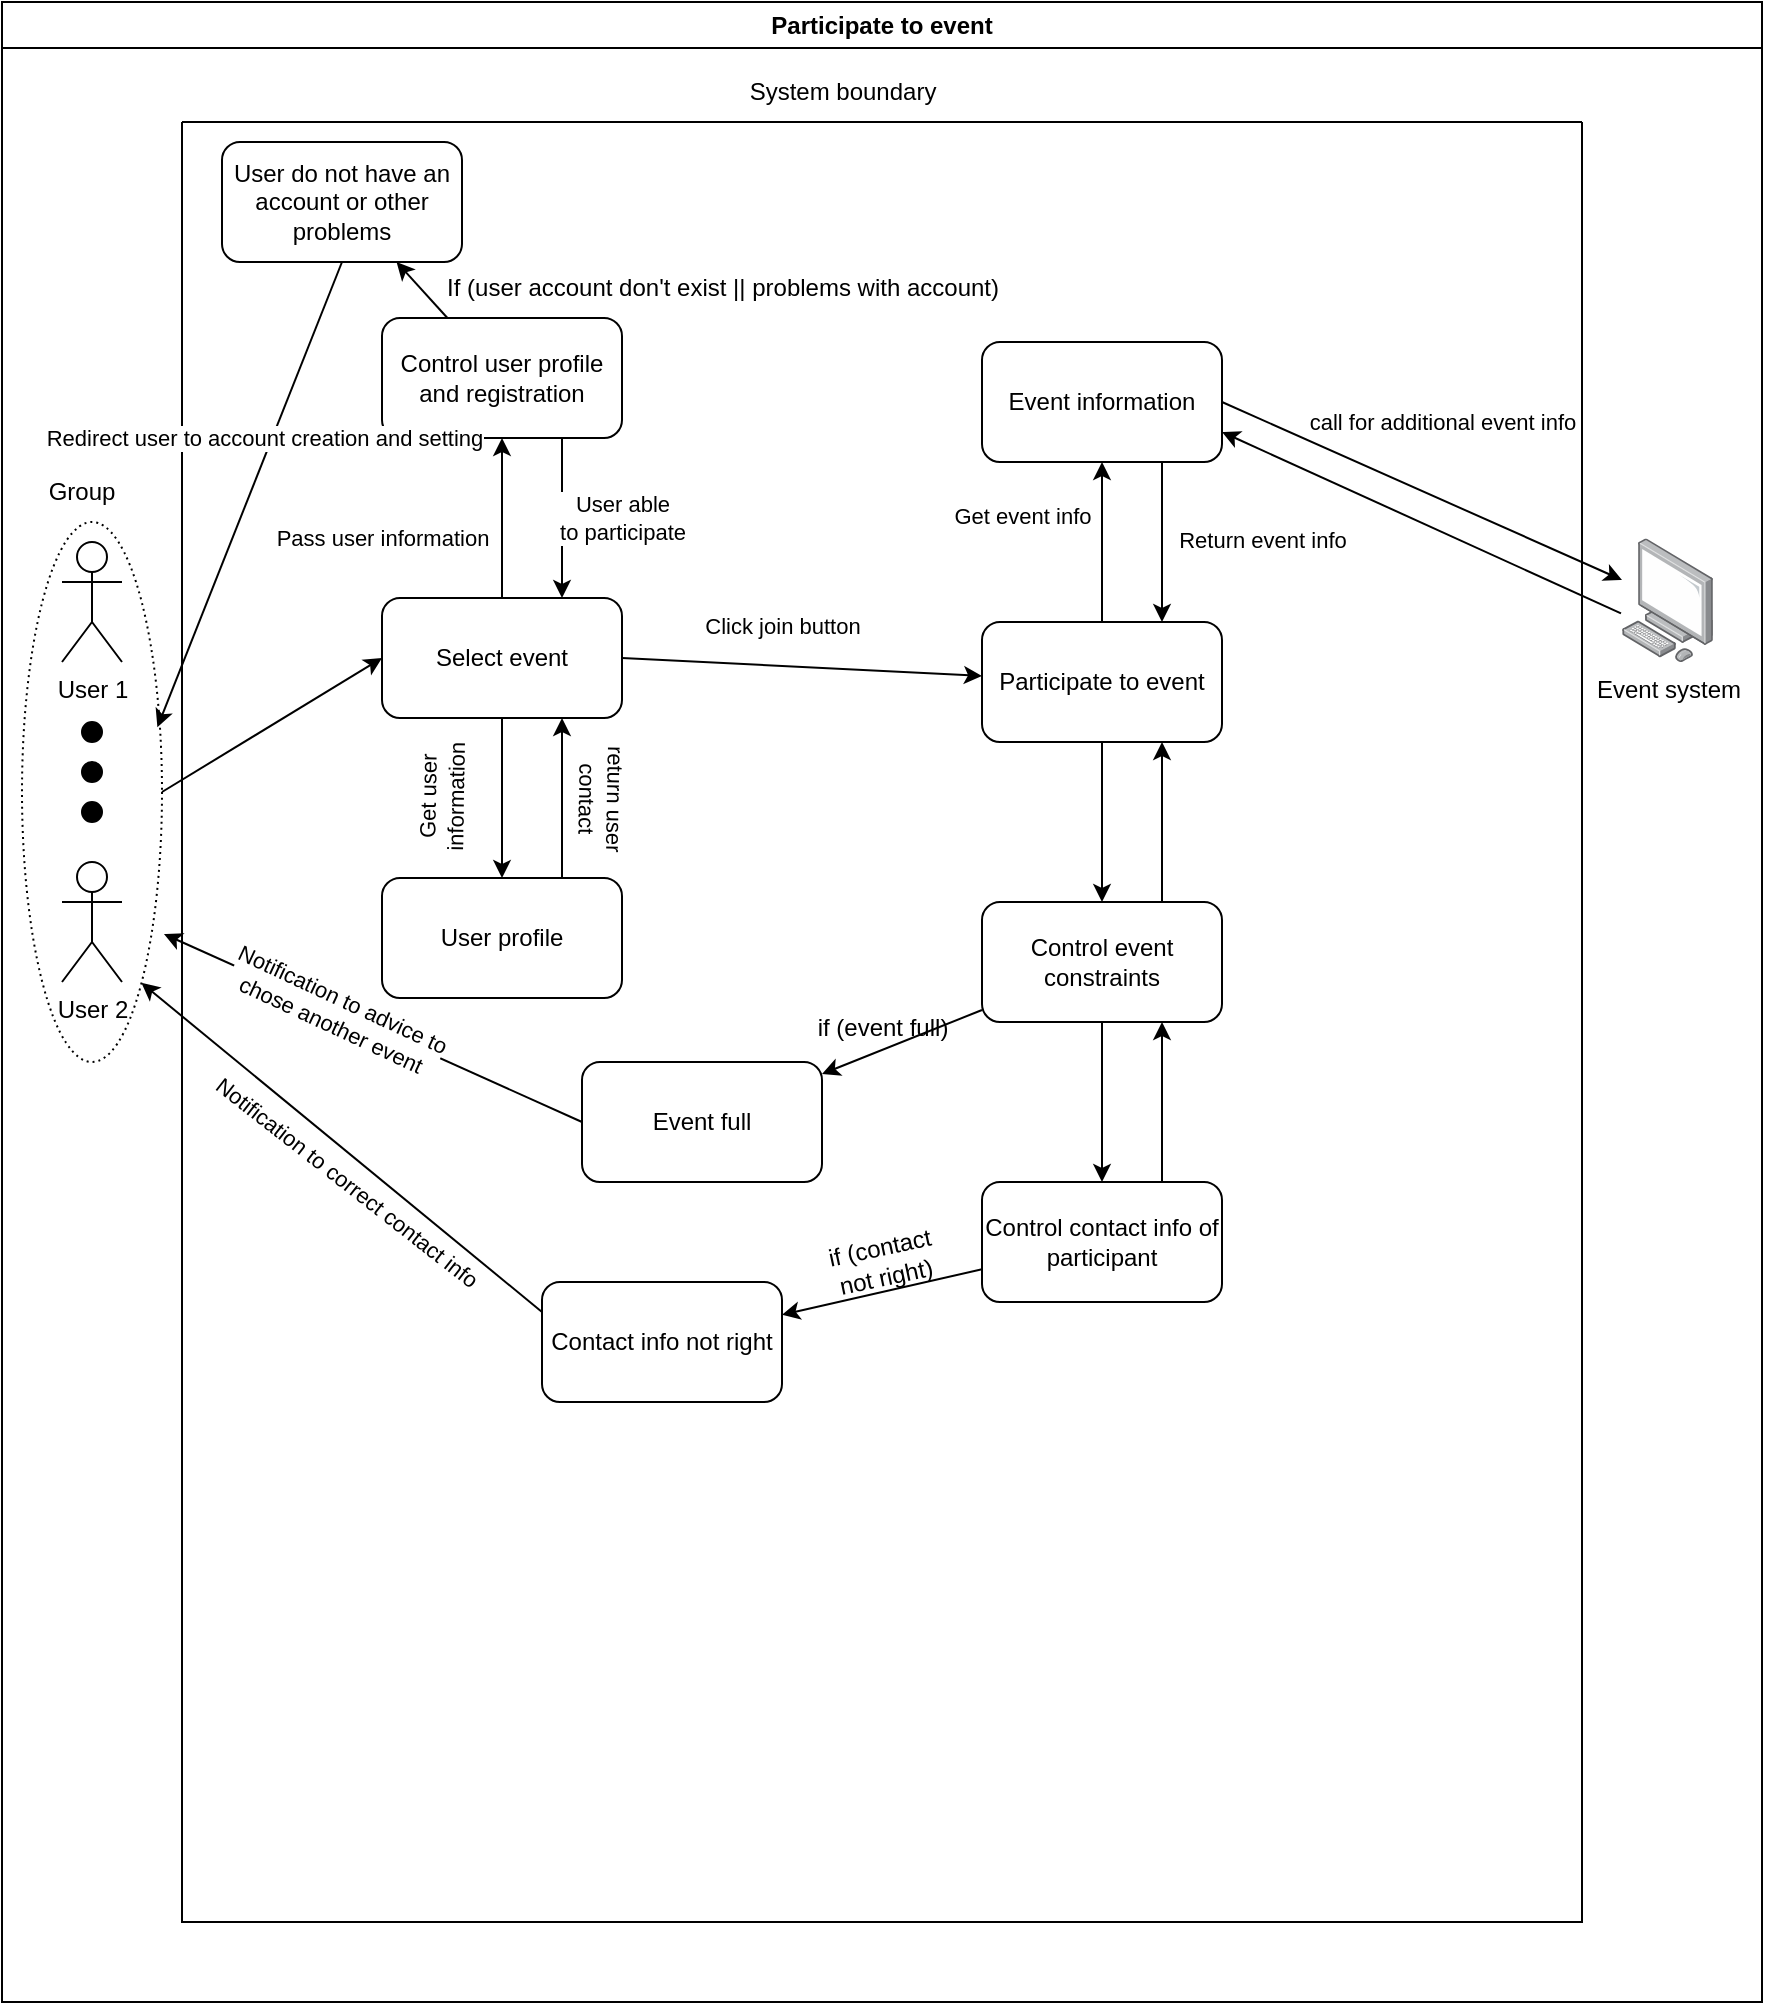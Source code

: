 <mxfile version="21.2.2" type="github">
  <diagram name="Pagina-1" id="0LB9FfLSfmmGYp-lagXw">
    <mxGraphModel dx="1221" dy="759" grid="1" gridSize="10" guides="1" tooltips="1" connect="1" arrows="1" fold="1" page="1" pageScale="1" pageWidth="827" pageHeight="1169" math="0" shadow="0">
      <root>
        <mxCell id="0" />
        <mxCell id="1" parent="0" />
        <mxCell id="jyjkLJiU4tbFKEdJ2gJg-1" value="Participate to event" style="swimlane;whiteSpace=wrap;html=1;" parent="1" vertex="1">
          <mxGeometry x="80" width="880" height="1000" as="geometry" />
        </mxCell>
        <mxCell id="jyjkLJiU4tbFKEdJ2gJg-6" value="" style="ellipse;whiteSpace=wrap;html=1;fillColor=none;dashed=1;dashPattern=1 2;" parent="jyjkLJiU4tbFKEdJ2gJg-1" vertex="1">
          <mxGeometry x="10" y="260" width="70" height="270" as="geometry" />
        </mxCell>
        <mxCell id="jyjkLJiU4tbFKEdJ2gJg-3" value="System boundary" style="text;html=1;align=center;verticalAlign=middle;resizable=0;points=[];autosize=1;strokeColor=none;fillColor=none;" parent="jyjkLJiU4tbFKEdJ2gJg-1" vertex="1">
          <mxGeometry x="360" y="30" width="120" height="30" as="geometry" />
        </mxCell>
        <mxCell id="jyjkLJiU4tbFKEdJ2gJg-4" value="User 2" style="shape=umlActor;verticalLabelPosition=bottom;verticalAlign=top;html=1;outlineConnect=0;" parent="jyjkLJiU4tbFKEdJ2gJg-1" vertex="1">
          <mxGeometry x="30" y="430" width="30" height="60" as="geometry" />
        </mxCell>
        <mxCell id="jyjkLJiU4tbFKEdJ2gJg-5" value="User 1" style="shape=umlActor;verticalLabelPosition=bottom;verticalAlign=top;html=1;outlineConnect=0;" parent="jyjkLJiU4tbFKEdJ2gJg-1" vertex="1">
          <mxGeometry x="30" y="270" width="30" height="60" as="geometry" />
        </mxCell>
        <mxCell id="jyjkLJiU4tbFKEdJ2gJg-7" value="" style="ellipse;whiteSpace=wrap;html=1;aspect=fixed;fillColor=#000000;" parent="jyjkLJiU4tbFKEdJ2gJg-1" vertex="1">
          <mxGeometry x="40" y="360" width="10" height="10" as="geometry" />
        </mxCell>
        <mxCell id="jyjkLJiU4tbFKEdJ2gJg-8" value="" style="ellipse;whiteSpace=wrap;html=1;aspect=fixed;fillColor=#000000;" parent="jyjkLJiU4tbFKEdJ2gJg-1" vertex="1">
          <mxGeometry x="40" y="380" width="10" height="10" as="geometry" />
        </mxCell>
        <mxCell id="jyjkLJiU4tbFKEdJ2gJg-9" value="" style="ellipse;whiteSpace=wrap;html=1;aspect=fixed;fillColor=#000000;" parent="jyjkLJiU4tbFKEdJ2gJg-1" vertex="1">
          <mxGeometry x="40" y="400" width="10" height="10" as="geometry" />
        </mxCell>
        <mxCell id="jyjkLJiU4tbFKEdJ2gJg-10" value="Group" style="text;html=1;strokeColor=none;fillColor=none;align=center;verticalAlign=middle;whiteSpace=wrap;rounded=0;" parent="jyjkLJiU4tbFKEdJ2gJg-1" vertex="1">
          <mxGeometry x="10" y="230" width="60" height="30" as="geometry" />
        </mxCell>
        <mxCell id="jyjkLJiU4tbFKEdJ2gJg-11" value="Event system" style="image;points=[];aspect=fixed;html=1;align=center;shadow=0;dashed=0;image=img/lib/allied_telesis/computer_and_terminals/Personal_Computer.svg;" parent="jyjkLJiU4tbFKEdJ2gJg-1" vertex="1">
          <mxGeometry x="810" y="268.2" width="45.6" height="61.8" as="geometry" />
        </mxCell>
        <mxCell id="jyjkLJiU4tbFKEdJ2gJg-2" value="" style="swimlane;startSize=0;" parent="1" vertex="1">
          <mxGeometry x="170" y="60" width="700" height="900" as="geometry" />
        </mxCell>
        <mxCell id="jyjkLJiU4tbFKEdJ2gJg-14" style="rounded=0;orthogonalLoop=1;jettySize=auto;html=1;exitX=1;exitY=0.5;exitDx=0;exitDy=0;" parent="jyjkLJiU4tbFKEdJ2gJg-2" source="jyjkLJiU4tbFKEdJ2gJg-12" target="jyjkLJiU4tbFKEdJ2gJg-13" edge="1">
          <mxGeometry relative="1" as="geometry" />
        </mxCell>
        <mxCell id="riMscgRFWsUVu2BTz0AU-16" value="Click join button" style="edgeLabel;html=1;align=center;verticalAlign=middle;resizable=0;points=[];" vertex="1" connectable="0" parent="jyjkLJiU4tbFKEdJ2gJg-14">
          <mxGeometry x="-0.19" relative="1" as="geometry">
            <mxPoint x="7" y="-20" as="offset" />
          </mxGeometry>
        </mxCell>
        <mxCell id="riMscgRFWsUVu2BTz0AU-5" value="" style="edgeStyle=none;rounded=0;orthogonalLoop=1;jettySize=auto;html=1;" edge="1" parent="jyjkLJiU4tbFKEdJ2gJg-2" source="jyjkLJiU4tbFKEdJ2gJg-12" target="riMscgRFWsUVu2BTz0AU-4">
          <mxGeometry relative="1" as="geometry" />
        </mxCell>
        <mxCell id="riMscgRFWsUVu2BTz0AU-6" value="Pass user information" style="edgeLabel;html=1;align=center;verticalAlign=middle;resizable=0;points=[];" vertex="1" connectable="0" parent="riMscgRFWsUVu2BTz0AU-5">
          <mxGeometry x="0.425" y="1" relative="1" as="geometry">
            <mxPoint x="-59" y="27" as="offset" />
          </mxGeometry>
        </mxCell>
        <mxCell id="riMscgRFWsUVu2BTz0AU-11" value="" style="edgeStyle=none;rounded=0;orthogonalLoop=1;jettySize=auto;html=1;" edge="1" parent="jyjkLJiU4tbFKEdJ2gJg-2" source="jyjkLJiU4tbFKEdJ2gJg-12" target="riMscgRFWsUVu2BTz0AU-10">
          <mxGeometry relative="1" as="geometry" />
        </mxCell>
        <mxCell id="riMscgRFWsUVu2BTz0AU-12" value="Get user &lt;br&gt;information" style="edgeLabel;html=1;align=center;verticalAlign=middle;resizable=0;points=[];rotation=-89;" vertex="1" connectable="0" parent="riMscgRFWsUVu2BTz0AU-11">
          <mxGeometry x="-0.358" y="1" relative="1" as="geometry">
            <mxPoint x="-31" y="14" as="offset" />
          </mxGeometry>
        </mxCell>
        <mxCell id="jyjkLJiU4tbFKEdJ2gJg-12" value="Select event" style="rounded=1;whiteSpace=wrap;html=1;" parent="jyjkLJiU4tbFKEdJ2gJg-2" vertex="1">
          <mxGeometry x="100" y="238" width="120" height="60" as="geometry" />
        </mxCell>
        <mxCell id="riMscgRFWsUVu2BTz0AU-18" value="" style="edgeStyle=none;rounded=0;orthogonalLoop=1;jettySize=auto;html=1;" edge="1" parent="jyjkLJiU4tbFKEdJ2gJg-2" source="jyjkLJiU4tbFKEdJ2gJg-13" target="riMscgRFWsUVu2BTz0AU-17">
          <mxGeometry relative="1" as="geometry" />
        </mxCell>
        <mxCell id="riMscgRFWsUVu2BTz0AU-22" value="Get event info" style="edgeLabel;html=1;align=center;verticalAlign=middle;resizable=0;points=[];" vertex="1" connectable="0" parent="riMscgRFWsUVu2BTz0AU-18">
          <mxGeometry x="0.342" y="-1" relative="1" as="geometry">
            <mxPoint x="-41" as="offset" />
          </mxGeometry>
        </mxCell>
        <mxCell id="riMscgRFWsUVu2BTz0AU-20" value="" style="edgeStyle=none;rounded=0;orthogonalLoop=1;jettySize=auto;html=1;" edge="1" parent="jyjkLJiU4tbFKEdJ2gJg-2" source="jyjkLJiU4tbFKEdJ2gJg-13" target="riMscgRFWsUVu2BTz0AU-19">
          <mxGeometry relative="1" as="geometry" />
        </mxCell>
        <mxCell id="jyjkLJiU4tbFKEdJ2gJg-13" value="Participate to event" style="rounded=1;whiteSpace=wrap;html=1;" parent="jyjkLJiU4tbFKEdJ2gJg-2" vertex="1">
          <mxGeometry x="400" y="250" width="120" height="60" as="geometry" />
        </mxCell>
        <mxCell id="riMscgRFWsUVu2BTz0AU-3" style="edgeStyle=none;rounded=0;orthogonalLoop=1;jettySize=auto;html=1;exitX=0.5;exitY=0;exitDx=0;exitDy=0;" edge="1" parent="jyjkLJiU4tbFKEdJ2gJg-2" source="jyjkLJiU4tbFKEdJ2gJg-12" target="jyjkLJiU4tbFKEdJ2gJg-12">
          <mxGeometry relative="1" as="geometry" />
        </mxCell>
        <mxCell id="riMscgRFWsUVu2BTz0AU-7" style="edgeStyle=none;rounded=0;orthogonalLoop=1;jettySize=auto;html=1;exitX=0.75;exitY=1;exitDx=0;exitDy=0;entryX=0.75;entryY=0;entryDx=0;entryDy=0;" edge="1" parent="jyjkLJiU4tbFKEdJ2gJg-2" source="riMscgRFWsUVu2BTz0AU-4" target="jyjkLJiU4tbFKEdJ2gJg-12">
          <mxGeometry relative="1" as="geometry" />
        </mxCell>
        <mxCell id="riMscgRFWsUVu2BTz0AU-9" value="User able &lt;br&gt;to participate" style="edgeLabel;html=1;align=center;verticalAlign=middle;resizable=0;points=[];" vertex="1" connectable="0" parent="riMscgRFWsUVu2BTz0AU-7">
          <mxGeometry x="0.317" y="1" relative="1" as="geometry">
            <mxPoint x="29" y="-13" as="offset" />
          </mxGeometry>
        </mxCell>
        <mxCell id="riMscgRFWsUVu2BTz0AU-30" value="" style="edgeStyle=none;rounded=0;orthogonalLoop=1;jettySize=auto;html=1;" edge="1" parent="jyjkLJiU4tbFKEdJ2gJg-2" source="riMscgRFWsUVu2BTz0AU-4" target="riMscgRFWsUVu2BTz0AU-29">
          <mxGeometry relative="1" as="geometry" />
        </mxCell>
        <mxCell id="riMscgRFWsUVu2BTz0AU-4" value="Control user profile&lt;br&gt;and registration" style="rounded=1;whiteSpace=wrap;html=1;" vertex="1" parent="jyjkLJiU4tbFKEdJ2gJg-2">
          <mxGeometry x="100" y="98" width="120" height="60" as="geometry" />
        </mxCell>
        <mxCell id="riMscgRFWsUVu2BTz0AU-14" style="edgeStyle=none;rounded=0;orthogonalLoop=1;jettySize=auto;html=1;exitX=0.75;exitY=0;exitDx=0;exitDy=0;entryX=0.75;entryY=1;entryDx=0;entryDy=0;" edge="1" parent="jyjkLJiU4tbFKEdJ2gJg-2" source="riMscgRFWsUVu2BTz0AU-10" target="jyjkLJiU4tbFKEdJ2gJg-12">
          <mxGeometry relative="1" as="geometry" />
        </mxCell>
        <mxCell id="riMscgRFWsUVu2BTz0AU-15" value="return user &lt;br&gt;contact" style="edgeLabel;html=1;align=center;verticalAlign=middle;resizable=0;points=[];rotation=91;" vertex="1" connectable="0" parent="riMscgRFWsUVu2BTz0AU-14">
          <mxGeometry x="0.408" y="1" relative="1" as="geometry">
            <mxPoint x="21" y="16" as="offset" />
          </mxGeometry>
        </mxCell>
        <mxCell id="riMscgRFWsUVu2BTz0AU-10" value="User profile" style="rounded=1;whiteSpace=wrap;html=1;" vertex="1" parent="jyjkLJiU4tbFKEdJ2gJg-2">
          <mxGeometry x="100" y="378" width="120" height="60" as="geometry" />
        </mxCell>
        <mxCell id="riMscgRFWsUVu2BTz0AU-23" style="edgeStyle=none;rounded=0;orthogonalLoop=1;jettySize=auto;html=1;exitX=0.75;exitY=1;exitDx=0;exitDy=0;entryX=0.75;entryY=0;entryDx=0;entryDy=0;" edge="1" parent="jyjkLJiU4tbFKEdJ2gJg-2" source="riMscgRFWsUVu2BTz0AU-17" target="jyjkLJiU4tbFKEdJ2gJg-13">
          <mxGeometry relative="1" as="geometry" />
        </mxCell>
        <mxCell id="riMscgRFWsUVu2BTz0AU-24" value="Return event info" style="edgeLabel;html=1;align=center;verticalAlign=middle;resizable=0;points=[];" vertex="1" connectable="0" parent="riMscgRFWsUVu2BTz0AU-23">
          <mxGeometry x="-0.417" y="-1" relative="1" as="geometry">
            <mxPoint x="51" y="15" as="offset" />
          </mxGeometry>
        </mxCell>
        <mxCell id="riMscgRFWsUVu2BTz0AU-17" value="Event information" style="rounded=1;whiteSpace=wrap;html=1;" vertex="1" parent="jyjkLJiU4tbFKEdJ2gJg-2">
          <mxGeometry x="400" y="110" width="120" height="60" as="geometry" />
        </mxCell>
        <mxCell id="riMscgRFWsUVu2BTz0AU-21" style="edgeStyle=none;rounded=0;orthogonalLoop=1;jettySize=auto;html=1;exitX=0.75;exitY=0;exitDx=0;exitDy=0;entryX=0.75;entryY=1;entryDx=0;entryDy=0;" edge="1" parent="jyjkLJiU4tbFKEdJ2gJg-2" source="riMscgRFWsUVu2BTz0AU-19" target="jyjkLJiU4tbFKEdJ2gJg-13">
          <mxGeometry relative="1" as="geometry" />
        </mxCell>
        <mxCell id="riMscgRFWsUVu2BTz0AU-34" value="" style="edgeStyle=none;rounded=0;orthogonalLoop=1;jettySize=auto;html=1;" edge="1" parent="jyjkLJiU4tbFKEdJ2gJg-2" source="riMscgRFWsUVu2BTz0AU-19" target="riMscgRFWsUVu2BTz0AU-33">
          <mxGeometry relative="1" as="geometry" />
        </mxCell>
        <mxCell id="riMscgRFWsUVu2BTz0AU-37" value="" style="edgeStyle=none;rounded=0;orthogonalLoop=1;jettySize=auto;html=1;" edge="1" parent="jyjkLJiU4tbFKEdJ2gJg-2" source="riMscgRFWsUVu2BTz0AU-19" target="riMscgRFWsUVu2BTz0AU-36">
          <mxGeometry relative="1" as="geometry" />
        </mxCell>
        <mxCell id="riMscgRFWsUVu2BTz0AU-19" value="Control event constraints" style="rounded=1;whiteSpace=wrap;html=1;" vertex="1" parent="jyjkLJiU4tbFKEdJ2gJg-2">
          <mxGeometry x="400" y="390" width="120" height="60" as="geometry" />
        </mxCell>
        <mxCell id="riMscgRFWsUVu2BTz0AU-29" value="User do not have an account or other problems" style="rounded=1;whiteSpace=wrap;html=1;" vertex="1" parent="jyjkLJiU4tbFKEdJ2gJg-2">
          <mxGeometry x="20" y="10" width="120" height="60" as="geometry" />
        </mxCell>
        <mxCell id="riMscgRFWsUVu2BTz0AU-33" value="Event full" style="rounded=1;whiteSpace=wrap;html=1;" vertex="1" parent="jyjkLJiU4tbFKEdJ2gJg-2">
          <mxGeometry x="200" y="470" width="120" height="60" as="geometry" />
        </mxCell>
        <mxCell id="riMscgRFWsUVu2BTz0AU-40" value="" style="edgeStyle=none;rounded=0;orthogonalLoop=1;jettySize=auto;html=1;" edge="1" parent="jyjkLJiU4tbFKEdJ2gJg-2" source="riMscgRFWsUVu2BTz0AU-36" target="riMscgRFWsUVu2BTz0AU-39">
          <mxGeometry relative="1" as="geometry" />
        </mxCell>
        <mxCell id="riMscgRFWsUVu2BTz0AU-46" style="edgeStyle=none;rounded=0;orthogonalLoop=1;jettySize=auto;html=1;exitX=0.75;exitY=0;exitDx=0;exitDy=0;entryX=0.75;entryY=1;entryDx=0;entryDy=0;" edge="1" parent="jyjkLJiU4tbFKEdJ2gJg-2" source="riMscgRFWsUVu2BTz0AU-36" target="riMscgRFWsUVu2BTz0AU-19">
          <mxGeometry relative="1" as="geometry" />
        </mxCell>
        <mxCell id="riMscgRFWsUVu2BTz0AU-36" value="Control contact info of participant" style="rounded=1;whiteSpace=wrap;html=1;" vertex="1" parent="jyjkLJiU4tbFKEdJ2gJg-2">
          <mxGeometry x="400" y="530" width="120" height="60" as="geometry" />
        </mxCell>
        <mxCell id="riMscgRFWsUVu2BTz0AU-39" value="Contact info not right" style="rounded=1;whiteSpace=wrap;html=1;" vertex="1" parent="jyjkLJiU4tbFKEdJ2gJg-2">
          <mxGeometry x="180" y="580" width="120" height="60" as="geometry" />
        </mxCell>
        <mxCell id="riMscgRFWsUVu2BTz0AU-45" value="if (contact &lt;br&gt;not right)" style="text;html=1;align=center;verticalAlign=middle;resizable=0;points=[];autosize=1;strokeColor=none;fillColor=none;rotation=-12;" vertex="1" parent="jyjkLJiU4tbFKEdJ2gJg-2">
          <mxGeometry x="310" y="550" width="80" height="40" as="geometry" />
        </mxCell>
        <mxCell id="riMscgRFWsUVu2BTz0AU-47" value="If (user account don&#39;t exist || problems with account)" style="text;html=1;align=center;verticalAlign=middle;resizable=0;points=[];autosize=1;strokeColor=none;fillColor=none;" vertex="1" parent="jyjkLJiU4tbFKEdJ2gJg-2">
          <mxGeometry x="120" y="68" width="300" height="30" as="geometry" />
        </mxCell>
        <mxCell id="riMscgRFWsUVu2BTz0AU-1" style="rounded=0;orthogonalLoop=1;jettySize=auto;html=1;exitX=1;exitY=0.5;exitDx=0;exitDy=0;entryX=0;entryY=0.5;entryDx=0;entryDy=0;" edge="1" parent="1" source="jyjkLJiU4tbFKEdJ2gJg-6" target="jyjkLJiU4tbFKEdJ2gJg-12">
          <mxGeometry relative="1" as="geometry" />
        </mxCell>
        <mxCell id="riMscgRFWsUVu2BTz0AU-25" style="edgeStyle=none;rounded=0;orthogonalLoop=1;jettySize=auto;html=1;exitX=1;exitY=0.5;exitDx=0;exitDy=0;" edge="1" parent="1" source="riMscgRFWsUVu2BTz0AU-17" target="jyjkLJiU4tbFKEdJ2gJg-11">
          <mxGeometry relative="1" as="geometry" />
        </mxCell>
        <mxCell id="riMscgRFWsUVu2BTz0AU-26" value="call for additional event info" style="edgeLabel;html=1;align=center;verticalAlign=middle;resizable=0;points=[];" vertex="1" connectable="0" parent="riMscgRFWsUVu2BTz0AU-25">
          <mxGeometry x="-0.261" y="3" relative="1" as="geometry">
            <mxPoint x="35" y="-20" as="offset" />
          </mxGeometry>
        </mxCell>
        <mxCell id="riMscgRFWsUVu2BTz0AU-28" value="" style="edgeStyle=none;rounded=0;orthogonalLoop=1;jettySize=auto;html=1;entryX=1;entryY=0.75;entryDx=0;entryDy=0;exitX=-0.011;exitY=0.607;exitDx=0;exitDy=0;exitPerimeter=0;" edge="1" parent="1" source="jyjkLJiU4tbFKEdJ2gJg-11" target="riMscgRFWsUVu2BTz0AU-17">
          <mxGeometry relative="1" as="geometry">
            <mxPoint x="847.2" y="299.1" as="targetPoint" />
          </mxGeometry>
        </mxCell>
        <mxCell id="riMscgRFWsUVu2BTz0AU-31" style="edgeStyle=none;rounded=0;orthogonalLoop=1;jettySize=auto;html=1;exitX=0.5;exitY=1;exitDx=0;exitDy=0;entryX=0.967;entryY=0.38;entryDx=0;entryDy=0;entryPerimeter=0;" edge="1" parent="1" source="riMscgRFWsUVu2BTz0AU-29" target="jyjkLJiU4tbFKEdJ2gJg-6">
          <mxGeometry relative="1" as="geometry" />
        </mxCell>
        <mxCell id="riMscgRFWsUVu2BTz0AU-32" value="Redirect user to account creation and setting" style="edgeLabel;html=1;align=center;verticalAlign=middle;resizable=0;points=[];" vertex="1" connectable="0" parent="riMscgRFWsUVu2BTz0AU-31">
          <mxGeometry x="-0.235" y="-4" relative="1" as="geometry">
            <mxPoint as="offset" />
          </mxGeometry>
        </mxCell>
        <mxCell id="riMscgRFWsUVu2BTz0AU-35" style="edgeStyle=none;rounded=0;orthogonalLoop=1;jettySize=auto;html=1;exitX=0;exitY=0.5;exitDx=0;exitDy=0;entryX=1.014;entryY=0.763;entryDx=0;entryDy=0;entryPerimeter=0;" edge="1" parent="1" source="riMscgRFWsUVu2BTz0AU-33" target="jyjkLJiU4tbFKEdJ2gJg-6">
          <mxGeometry relative="1" as="geometry" />
        </mxCell>
        <mxCell id="riMscgRFWsUVu2BTz0AU-43" value="Notification to advice to &lt;br&gt;chose another event" style="edgeLabel;html=1;align=center;verticalAlign=middle;resizable=0;points=[];rotation=25;" vertex="1" connectable="0" parent="riMscgRFWsUVu2BTz0AU-35">
          <mxGeometry x="0.175" relative="1" as="geometry">
            <mxPoint as="offset" />
          </mxGeometry>
        </mxCell>
        <mxCell id="riMscgRFWsUVu2BTz0AU-41" style="edgeStyle=none;rounded=0;orthogonalLoop=1;jettySize=auto;html=1;exitX=0;exitY=0.25;exitDx=0;exitDy=0;entryX=1;entryY=1;entryDx=0;entryDy=0;" edge="1" parent="1" source="riMscgRFWsUVu2BTz0AU-39" target="jyjkLJiU4tbFKEdJ2gJg-6">
          <mxGeometry relative="1" as="geometry" />
        </mxCell>
        <mxCell id="riMscgRFWsUVu2BTz0AU-42" value="Notification to correct contact info" style="edgeLabel;html=1;align=center;verticalAlign=middle;resizable=0;points=[];rotation=38;" vertex="1" connectable="0" parent="riMscgRFWsUVu2BTz0AU-41">
          <mxGeometry x="0.254" y="-1" relative="1" as="geometry">
            <mxPoint x="27" y="39" as="offset" />
          </mxGeometry>
        </mxCell>
        <mxCell id="riMscgRFWsUVu2BTz0AU-44" value="if (event full)" style="text;html=1;align=center;verticalAlign=middle;resizable=0;points=[];autosize=1;strokeColor=none;fillColor=none;" vertex="1" parent="1">
          <mxGeometry x="475" y="498" width="90" height="30" as="geometry" />
        </mxCell>
      </root>
    </mxGraphModel>
  </diagram>
</mxfile>
